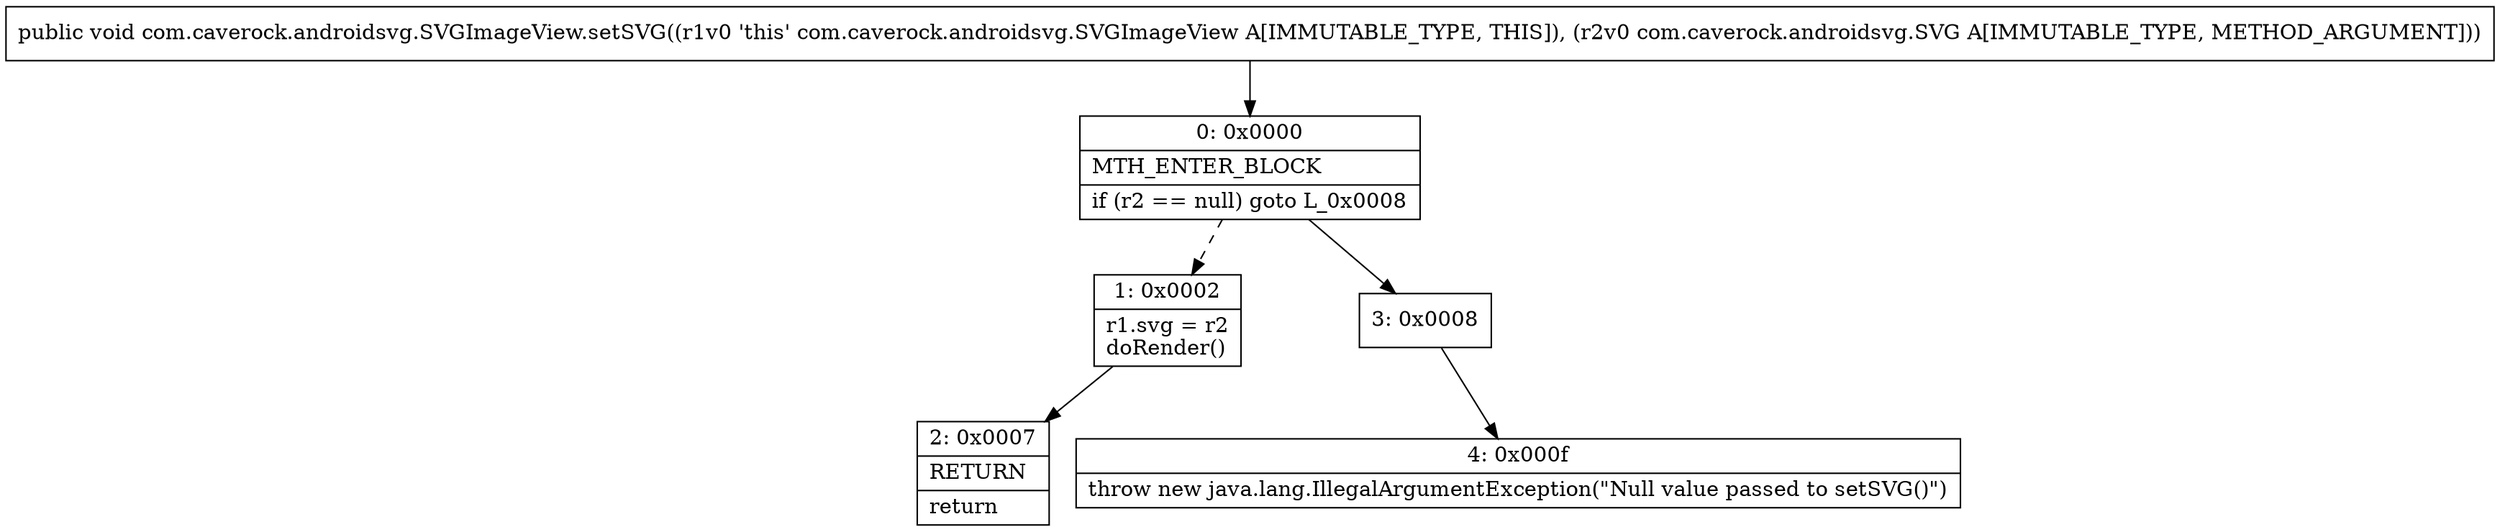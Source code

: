 digraph "CFG forcom.caverock.androidsvg.SVGImageView.setSVG(Lcom\/caverock\/androidsvg\/SVG;)V" {
Node_0 [shape=record,label="{0\:\ 0x0000|MTH_ENTER_BLOCK\l|if (r2 == null) goto L_0x0008\l}"];
Node_1 [shape=record,label="{1\:\ 0x0002|r1.svg = r2\ldoRender()\l}"];
Node_2 [shape=record,label="{2\:\ 0x0007|RETURN\l|return\l}"];
Node_3 [shape=record,label="{3\:\ 0x0008}"];
Node_4 [shape=record,label="{4\:\ 0x000f|throw new java.lang.IllegalArgumentException(\"Null value passed to setSVG()\")\l}"];
MethodNode[shape=record,label="{public void com.caverock.androidsvg.SVGImageView.setSVG((r1v0 'this' com.caverock.androidsvg.SVGImageView A[IMMUTABLE_TYPE, THIS]), (r2v0 com.caverock.androidsvg.SVG A[IMMUTABLE_TYPE, METHOD_ARGUMENT])) }"];
MethodNode -> Node_0;
Node_0 -> Node_1[style=dashed];
Node_0 -> Node_3;
Node_1 -> Node_2;
Node_3 -> Node_4;
}

